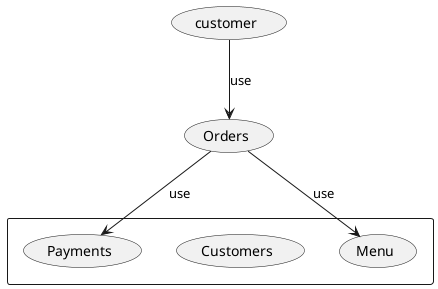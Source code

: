 ' https://www.youtube.com/watch?v=AgvWwvFuHlE

@startuml Order taking
top to bottom direction
rectangle {
    usecase Customers
    usecase Payments
    usecase Menu
}
(customer)
' rectangle customer{
'     usecase Customers
' }
' to create a component diagram we need to include everything in brackets
(Orders) --> [Menu] : use
' for a dotted line
' [Orders] ..> [Menu] : use
[Orders] -> [Payments] : use
customer --> Orders : use

@enduml